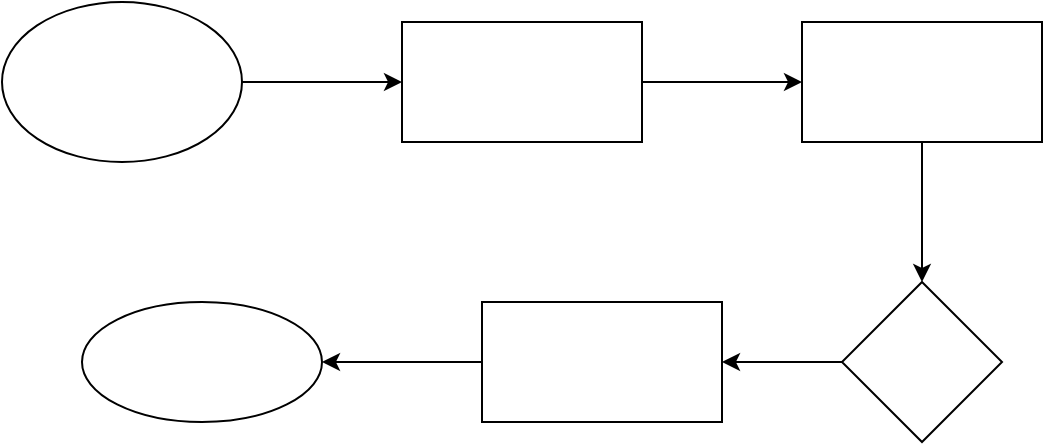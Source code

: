 <mxfile version="16.2.4" type="github"><diagram id="HEW3ZAtRWrxbpsem1B-2" name="第 1 页"><mxGraphModel dx="1426" dy="648" grid="1" gridSize="10" guides="1" tooltips="1" connect="1" arrows="1" fold="1" page="1" pageScale="1" pageWidth="827" pageHeight="1169" background="none" math="0" shadow="0"><root><mxCell id="0"/><mxCell id="1" parent="0"/><mxCell id="wIMPM57Q19dbUPI4QwMd-3" value="" style="edgeStyle=orthogonalEdgeStyle;rounded=0;orthogonalLoop=1;jettySize=auto;html=1;" edge="1" parent="1" source="wIMPM57Q19dbUPI4QwMd-1" target="wIMPM57Q19dbUPI4QwMd-2"><mxGeometry relative="1" as="geometry"/></mxCell><mxCell id="wIMPM57Q19dbUPI4QwMd-1" value="" style="ellipse;whiteSpace=wrap;html=1;" vertex="1" parent="1"><mxGeometry x="100" y="170" width="120" height="80" as="geometry"/></mxCell><mxCell id="wIMPM57Q19dbUPI4QwMd-5" value="" style="edgeStyle=orthogonalEdgeStyle;rounded=0;orthogonalLoop=1;jettySize=auto;html=1;" edge="1" parent="1" source="wIMPM57Q19dbUPI4QwMd-2" target="wIMPM57Q19dbUPI4QwMd-4"><mxGeometry relative="1" as="geometry"/></mxCell><mxCell id="wIMPM57Q19dbUPI4QwMd-2" value="" style="whiteSpace=wrap;html=1;" vertex="1" parent="1"><mxGeometry x="300" y="180" width="120" height="60" as="geometry"/></mxCell><mxCell id="wIMPM57Q19dbUPI4QwMd-7" value="" style="edgeStyle=orthogonalEdgeStyle;rounded=0;orthogonalLoop=1;jettySize=auto;html=1;" edge="1" parent="1" source="wIMPM57Q19dbUPI4QwMd-4" target="wIMPM57Q19dbUPI4QwMd-6"><mxGeometry relative="1" as="geometry"/></mxCell><mxCell id="wIMPM57Q19dbUPI4QwMd-4" value="" style="whiteSpace=wrap;html=1;" vertex="1" parent="1"><mxGeometry x="500" y="180" width="120" height="60" as="geometry"/></mxCell><mxCell id="wIMPM57Q19dbUPI4QwMd-9" value="" style="edgeStyle=orthogonalEdgeStyle;rounded=0;orthogonalLoop=1;jettySize=auto;html=1;" edge="1" parent="1" source="wIMPM57Q19dbUPI4QwMd-6" target="wIMPM57Q19dbUPI4QwMd-8"><mxGeometry relative="1" as="geometry"/></mxCell><mxCell id="wIMPM57Q19dbUPI4QwMd-6" value="" style="rhombus;whiteSpace=wrap;html=1;" vertex="1" parent="1"><mxGeometry x="520" y="310" width="80" height="80" as="geometry"/></mxCell><mxCell id="wIMPM57Q19dbUPI4QwMd-11" value="" style="edgeStyle=orthogonalEdgeStyle;rounded=0;orthogonalLoop=1;jettySize=auto;html=1;" edge="1" parent="1" source="wIMPM57Q19dbUPI4QwMd-8" target="wIMPM57Q19dbUPI4QwMd-10"><mxGeometry relative="1" as="geometry"/></mxCell><mxCell id="wIMPM57Q19dbUPI4QwMd-8" value="" style="whiteSpace=wrap;html=1;" vertex="1" parent="1"><mxGeometry x="340" y="320" width="120" height="60" as="geometry"/></mxCell><mxCell id="wIMPM57Q19dbUPI4QwMd-10" value="" style="ellipse;whiteSpace=wrap;html=1;" vertex="1" parent="1"><mxGeometry x="140" y="320" width="120" height="60" as="geometry"/></mxCell></root></mxGraphModel></diagram></mxfile>